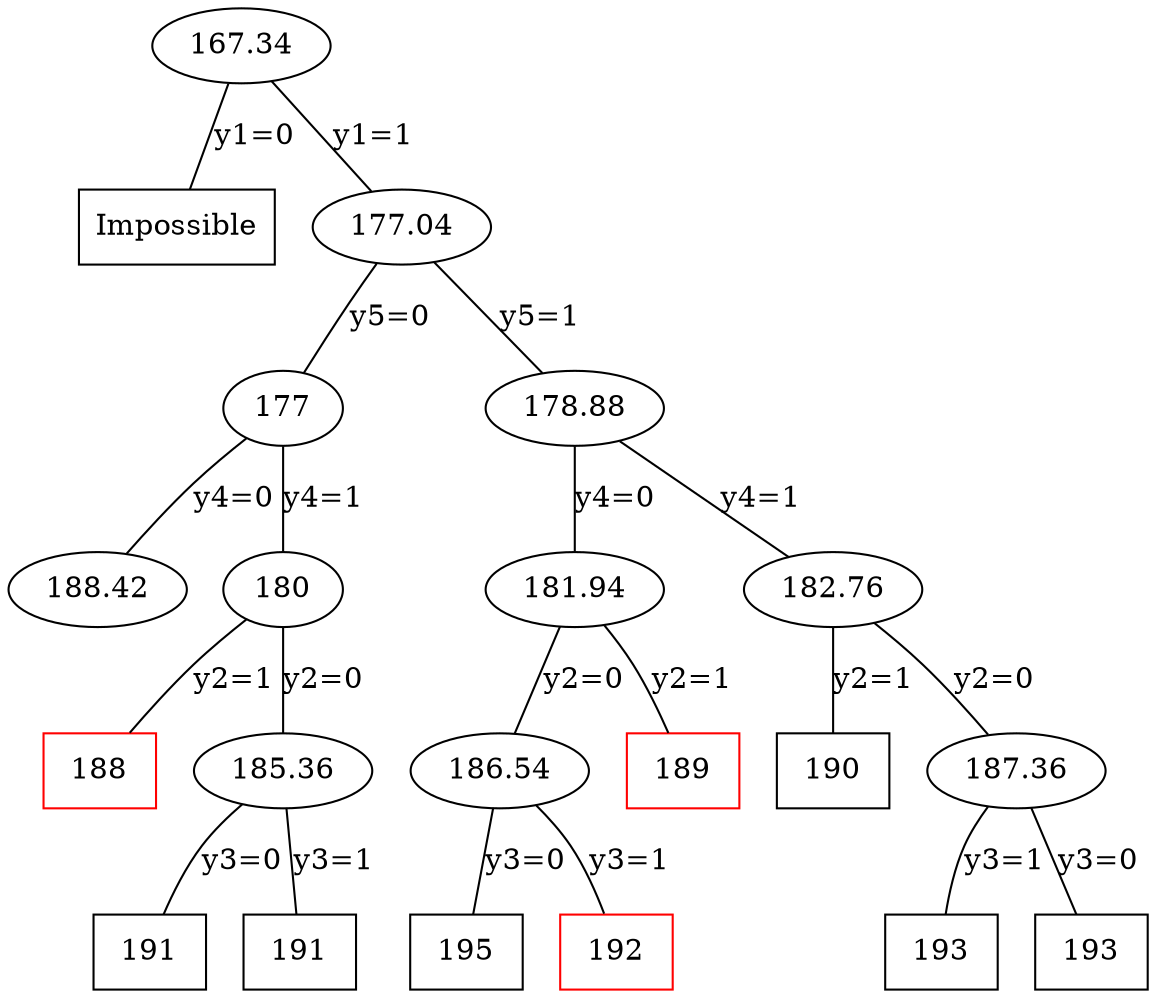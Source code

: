 graph g{
1[label="167.34"];
2[label="Impossible" shape="rectangle"];
1--2[label="y1=0"];

3[label="177.04"];
1--3[label="y1=1"];

4[label="177"];
3--4[label="y5=0"];

5[label="188.42"];
6[label="180"];
4--5[label="y4=0"];
4--6[label="y4=1"];

7[label="188" color="red" shape="rectangle"];
8[label="185.36"];

6--7[label="y2=1"];
6--8[label="y2=0"];

9[label="191" shape="rectangle"];
10[label="191" shape="rectangle"];

8--9[label="y3=0"];
8--10[label="y3=1"];

11[label="178.88"];
12[label="181.94"];

13[label="186.54"];
14[label="195" shape="rectangle"];
15[label="192" color="red" shape="rectangle"];
16[label="189" color="red" shape="rectangle"];
17[label="182.76"];
18[label="190" shape="rectangle"];
19[label="187.36"];
20[label="193" shape="rectangle"];
21[label="193" shape="rectangle"];

3--11[label="y5=1"];
11--12[label="y4=0"];
12--13[label="y2=0"];
13--14[label="y3=0"];
13--15[label="y3=1"];
12--16[label="y2=1"];
11--17[label="y4=1"];
17--18[label="y2=1"];
17--19[label="y2=0"];
19--20[label="y3=1"];
19--21[label="y3=0"];


}
